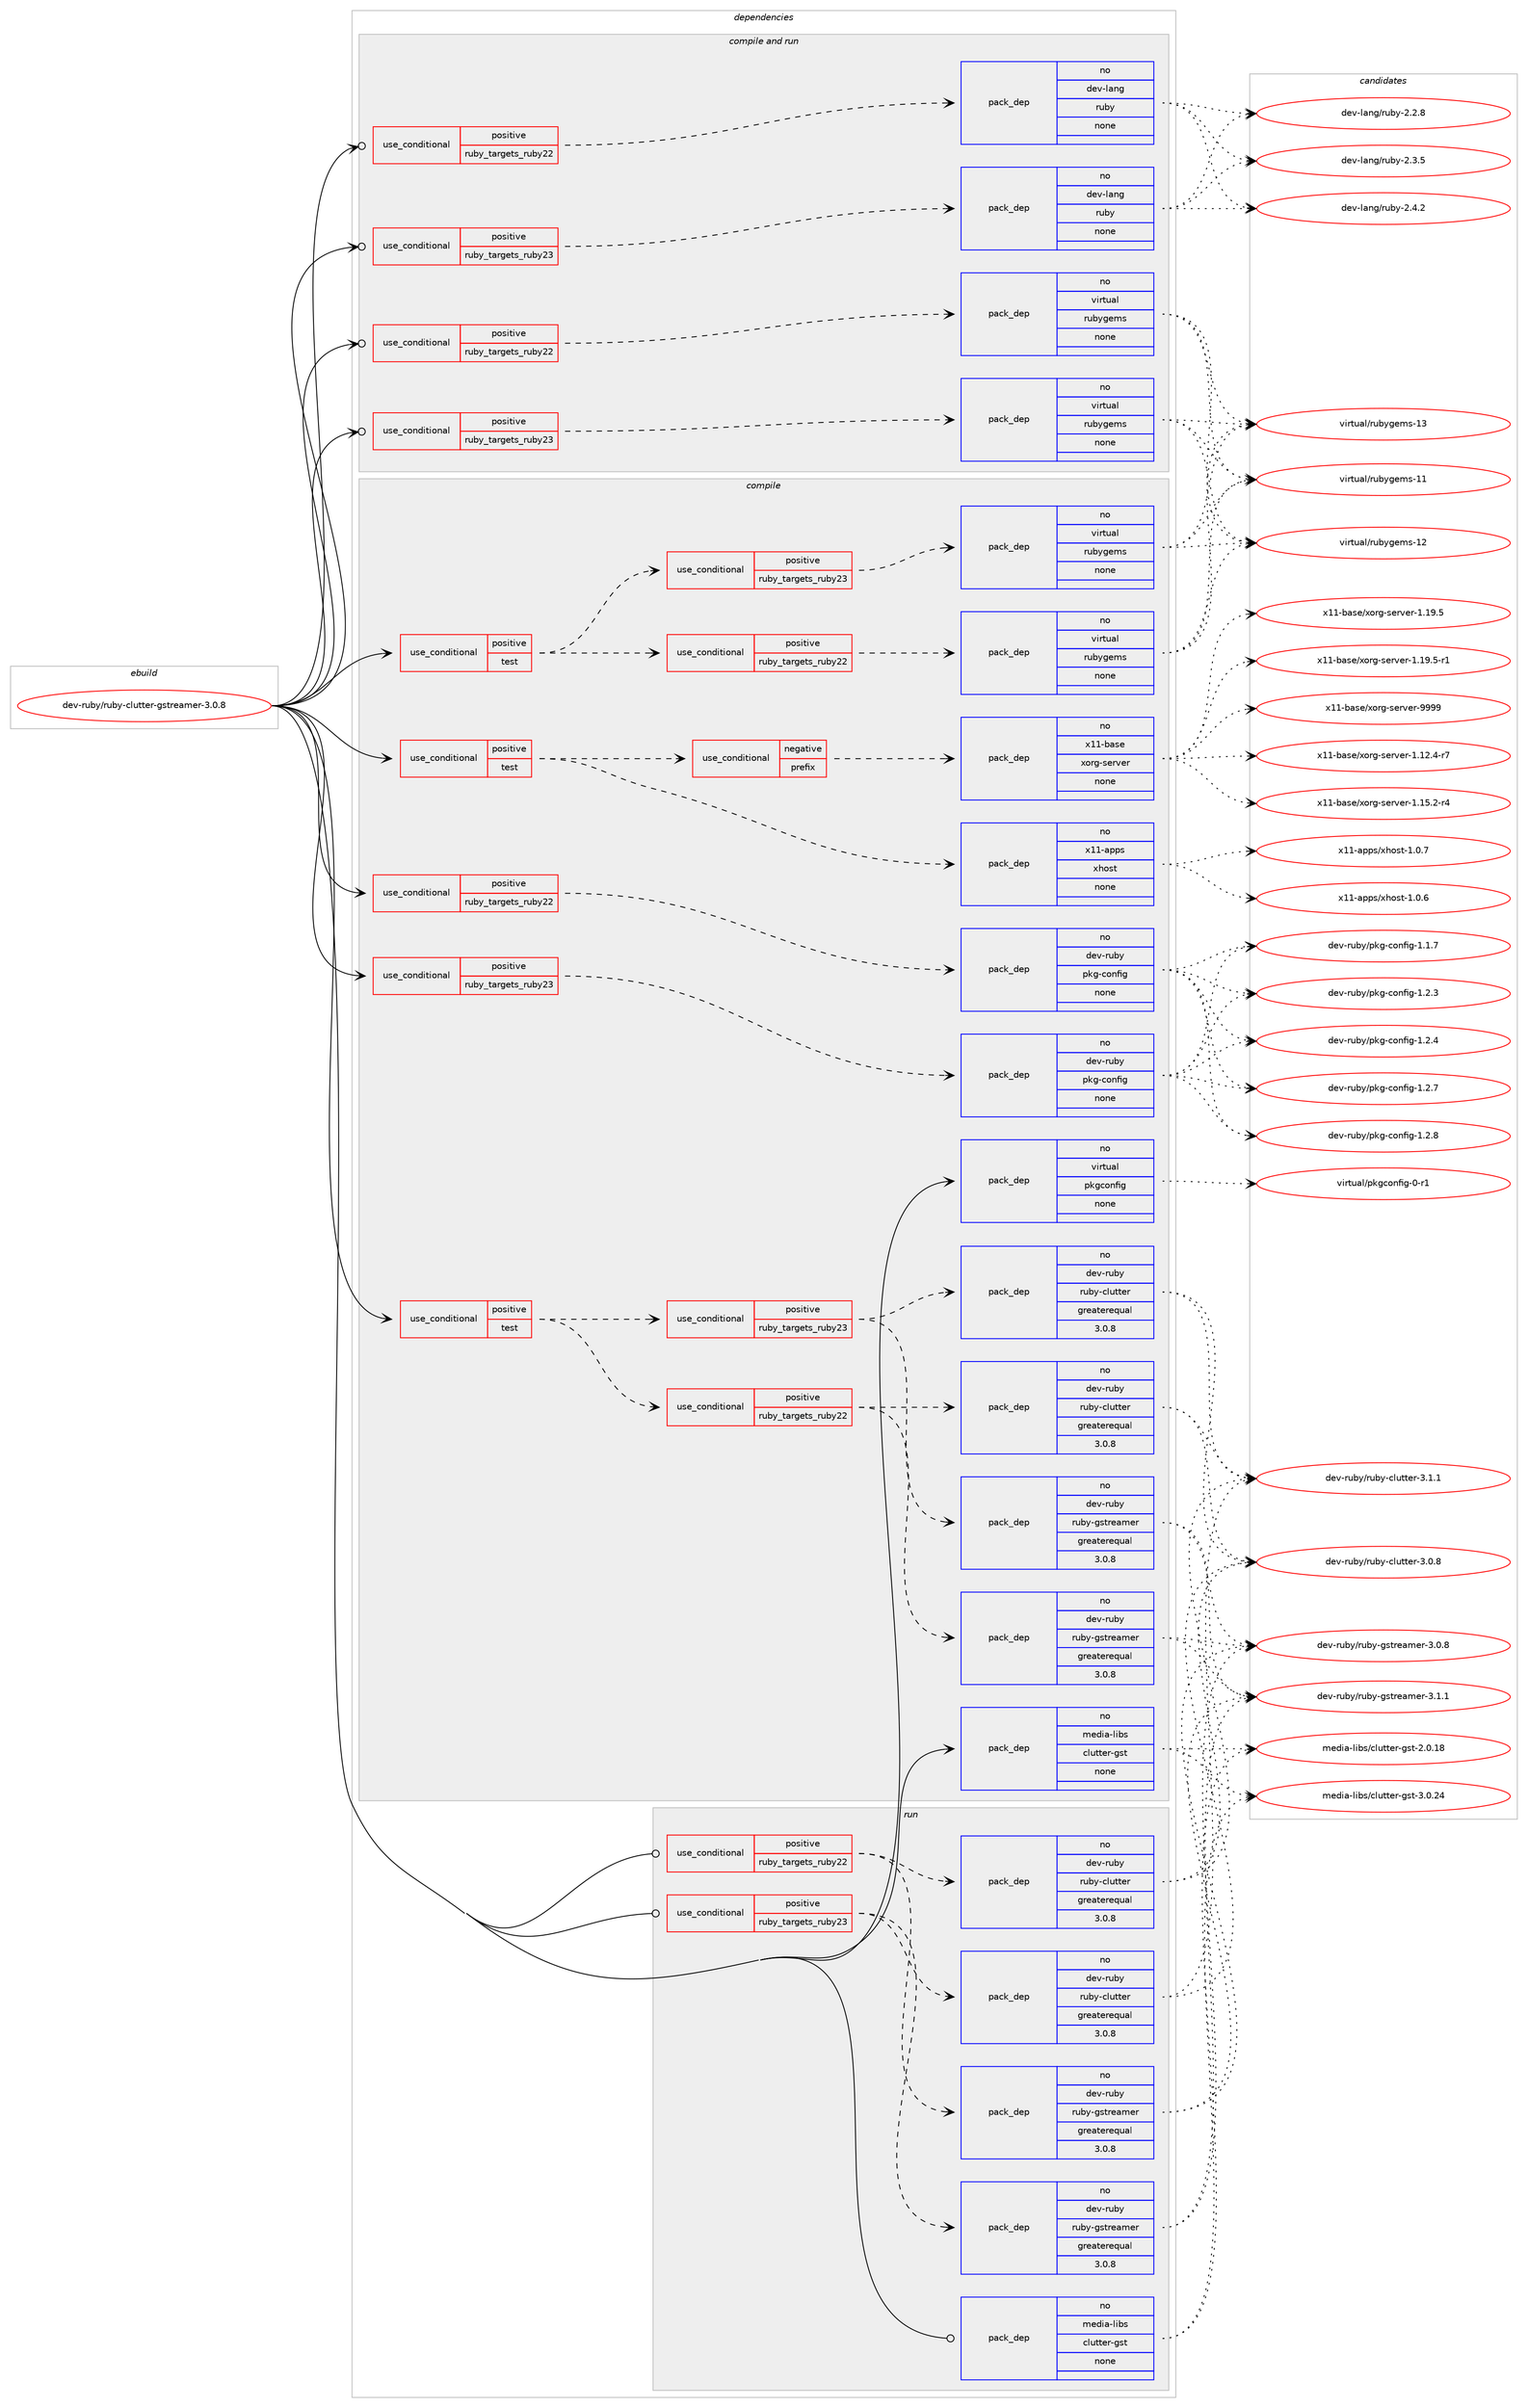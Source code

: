 digraph prolog {

# *************
# Graph options
# *************

newrank=true;
concentrate=true;
compound=true;
graph [rankdir=LR,fontname=Helvetica,fontsize=10,ranksep=1.5];#, ranksep=2.5, nodesep=0.2];
edge  [arrowhead=vee];
node  [fontname=Helvetica,fontsize=10];

# **********
# The ebuild
# **********

subgraph cluster_leftcol {
color=gray;
rank=same;
label=<<i>ebuild</i>>;
id [label="dev-ruby/ruby-clutter-gstreamer-3.0.8", color=red, width=4, href="../dev-ruby/ruby-clutter-gstreamer-3.0.8.svg"];
}

# ****************
# The dependencies
# ****************

subgraph cluster_midcol {
color=gray;
label=<<i>dependencies</i>>;
subgraph cluster_compile {
fillcolor="#eeeeee";
style=filled;
label=<<i>compile</i>>;
subgraph cond70586 {
dependency265641 [label=<<TABLE BORDER="0" CELLBORDER="1" CELLSPACING="0" CELLPADDING="4"><TR><TD ROWSPAN="3" CELLPADDING="10">use_conditional</TD></TR><TR><TD>positive</TD></TR><TR><TD>ruby_targets_ruby22</TD></TR></TABLE>>, shape=none, color=red];
subgraph pack190941 {
dependency265642 [label=<<TABLE BORDER="0" CELLBORDER="1" CELLSPACING="0" CELLPADDING="4" WIDTH="220"><TR><TD ROWSPAN="6" CELLPADDING="30">pack_dep</TD></TR><TR><TD WIDTH="110">no</TD></TR><TR><TD>dev-ruby</TD></TR><TR><TD>pkg-config</TD></TR><TR><TD>none</TD></TR><TR><TD></TD></TR></TABLE>>, shape=none, color=blue];
}
dependency265641:e -> dependency265642:w [weight=20,style="dashed",arrowhead="vee"];
}
id:e -> dependency265641:w [weight=20,style="solid",arrowhead="vee"];
subgraph cond70587 {
dependency265643 [label=<<TABLE BORDER="0" CELLBORDER="1" CELLSPACING="0" CELLPADDING="4"><TR><TD ROWSPAN="3" CELLPADDING="10">use_conditional</TD></TR><TR><TD>positive</TD></TR><TR><TD>ruby_targets_ruby23</TD></TR></TABLE>>, shape=none, color=red];
subgraph pack190942 {
dependency265644 [label=<<TABLE BORDER="0" CELLBORDER="1" CELLSPACING="0" CELLPADDING="4" WIDTH="220"><TR><TD ROWSPAN="6" CELLPADDING="30">pack_dep</TD></TR><TR><TD WIDTH="110">no</TD></TR><TR><TD>dev-ruby</TD></TR><TR><TD>pkg-config</TD></TR><TR><TD>none</TD></TR><TR><TD></TD></TR></TABLE>>, shape=none, color=blue];
}
dependency265643:e -> dependency265644:w [weight=20,style="dashed",arrowhead="vee"];
}
id:e -> dependency265643:w [weight=20,style="solid",arrowhead="vee"];
subgraph cond70588 {
dependency265645 [label=<<TABLE BORDER="0" CELLBORDER="1" CELLSPACING="0" CELLPADDING="4"><TR><TD ROWSPAN="3" CELLPADDING="10">use_conditional</TD></TR><TR><TD>positive</TD></TR><TR><TD>test</TD></TR></TABLE>>, shape=none, color=red];
subgraph cond70589 {
dependency265646 [label=<<TABLE BORDER="0" CELLBORDER="1" CELLSPACING="0" CELLPADDING="4"><TR><TD ROWSPAN="3" CELLPADDING="10">use_conditional</TD></TR><TR><TD>negative</TD></TR><TR><TD>prefix</TD></TR></TABLE>>, shape=none, color=red];
subgraph pack190943 {
dependency265647 [label=<<TABLE BORDER="0" CELLBORDER="1" CELLSPACING="0" CELLPADDING="4" WIDTH="220"><TR><TD ROWSPAN="6" CELLPADDING="30">pack_dep</TD></TR><TR><TD WIDTH="110">no</TD></TR><TR><TD>x11-base</TD></TR><TR><TD>xorg-server</TD></TR><TR><TD>none</TD></TR><TR><TD></TD></TR></TABLE>>, shape=none, color=blue];
}
dependency265646:e -> dependency265647:w [weight=20,style="dashed",arrowhead="vee"];
}
dependency265645:e -> dependency265646:w [weight=20,style="dashed",arrowhead="vee"];
subgraph pack190944 {
dependency265648 [label=<<TABLE BORDER="0" CELLBORDER="1" CELLSPACING="0" CELLPADDING="4" WIDTH="220"><TR><TD ROWSPAN="6" CELLPADDING="30">pack_dep</TD></TR><TR><TD WIDTH="110">no</TD></TR><TR><TD>x11-apps</TD></TR><TR><TD>xhost</TD></TR><TR><TD>none</TD></TR><TR><TD></TD></TR></TABLE>>, shape=none, color=blue];
}
dependency265645:e -> dependency265648:w [weight=20,style="dashed",arrowhead="vee"];
}
id:e -> dependency265645:w [weight=20,style="solid",arrowhead="vee"];
subgraph cond70590 {
dependency265649 [label=<<TABLE BORDER="0" CELLBORDER="1" CELLSPACING="0" CELLPADDING="4"><TR><TD ROWSPAN="3" CELLPADDING="10">use_conditional</TD></TR><TR><TD>positive</TD></TR><TR><TD>test</TD></TR></TABLE>>, shape=none, color=red];
subgraph cond70591 {
dependency265650 [label=<<TABLE BORDER="0" CELLBORDER="1" CELLSPACING="0" CELLPADDING="4"><TR><TD ROWSPAN="3" CELLPADDING="10">use_conditional</TD></TR><TR><TD>positive</TD></TR><TR><TD>ruby_targets_ruby22</TD></TR></TABLE>>, shape=none, color=red];
subgraph pack190945 {
dependency265651 [label=<<TABLE BORDER="0" CELLBORDER="1" CELLSPACING="0" CELLPADDING="4" WIDTH="220"><TR><TD ROWSPAN="6" CELLPADDING="30">pack_dep</TD></TR><TR><TD WIDTH="110">no</TD></TR><TR><TD>dev-ruby</TD></TR><TR><TD>ruby-clutter</TD></TR><TR><TD>greaterequal</TD></TR><TR><TD>3.0.8</TD></TR></TABLE>>, shape=none, color=blue];
}
dependency265650:e -> dependency265651:w [weight=20,style="dashed",arrowhead="vee"];
subgraph pack190946 {
dependency265652 [label=<<TABLE BORDER="0" CELLBORDER="1" CELLSPACING="0" CELLPADDING="4" WIDTH="220"><TR><TD ROWSPAN="6" CELLPADDING="30">pack_dep</TD></TR><TR><TD WIDTH="110">no</TD></TR><TR><TD>dev-ruby</TD></TR><TR><TD>ruby-gstreamer</TD></TR><TR><TD>greaterequal</TD></TR><TR><TD>3.0.8</TD></TR></TABLE>>, shape=none, color=blue];
}
dependency265650:e -> dependency265652:w [weight=20,style="dashed",arrowhead="vee"];
}
dependency265649:e -> dependency265650:w [weight=20,style="dashed",arrowhead="vee"];
subgraph cond70592 {
dependency265653 [label=<<TABLE BORDER="0" CELLBORDER="1" CELLSPACING="0" CELLPADDING="4"><TR><TD ROWSPAN="3" CELLPADDING="10">use_conditional</TD></TR><TR><TD>positive</TD></TR><TR><TD>ruby_targets_ruby23</TD></TR></TABLE>>, shape=none, color=red];
subgraph pack190947 {
dependency265654 [label=<<TABLE BORDER="0" CELLBORDER="1" CELLSPACING="0" CELLPADDING="4" WIDTH="220"><TR><TD ROWSPAN="6" CELLPADDING="30">pack_dep</TD></TR><TR><TD WIDTH="110">no</TD></TR><TR><TD>dev-ruby</TD></TR><TR><TD>ruby-clutter</TD></TR><TR><TD>greaterequal</TD></TR><TR><TD>3.0.8</TD></TR></TABLE>>, shape=none, color=blue];
}
dependency265653:e -> dependency265654:w [weight=20,style="dashed",arrowhead="vee"];
subgraph pack190948 {
dependency265655 [label=<<TABLE BORDER="0" CELLBORDER="1" CELLSPACING="0" CELLPADDING="4" WIDTH="220"><TR><TD ROWSPAN="6" CELLPADDING="30">pack_dep</TD></TR><TR><TD WIDTH="110">no</TD></TR><TR><TD>dev-ruby</TD></TR><TR><TD>ruby-gstreamer</TD></TR><TR><TD>greaterequal</TD></TR><TR><TD>3.0.8</TD></TR></TABLE>>, shape=none, color=blue];
}
dependency265653:e -> dependency265655:w [weight=20,style="dashed",arrowhead="vee"];
}
dependency265649:e -> dependency265653:w [weight=20,style="dashed",arrowhead="vee"];
}
id:e -> dependency265649:w [weight=20,style="solid",arrowhead="vee"];
subgraph cond70593 {
dependency265656 [label=<<TABLE BORDER="0" CELLBORDER="1" CELLSPACING="0" CELLPADDING="4"><TR><TD ROWSPAN="3" CELLPADDING="10">use_conditional</TD></TR><TR><TD>positive</TD></TR><TR><TD>test</TD></TR></TABLE>>, shape=none, color=red];
subgraph cond70594 {
dependency265657 [label=<<TABLE BORDER="0" CELLBORDER="1" CELLSPACING="0" CELLPADDING="4"><TR><TD ROWSPAN="3" CELLPADDING="10">use_conditional</TD></TR><TR><TD>positive</TD></TR><TR><TD>ruby_targets_ruby22</TD></TR></TABLE>>, shape=none, color=red];
subgraph pack190949 {
dependency265658 [label=<<TABLE BORDER="0" CELLBORDER="1" CELLSPACING="0" CELLPADDING="4" WIDTH="220"><TR><TD ROWSPAN="6" CELLPADDING="30">pack_dep</TD></TR><TR><TD WIDTH="110">no</TD></TR><TR><TD>virtual</TD></TR><TR><TD>rubygems</TD></TR><TR><TD>none</TD></TR><TR><TD></TD></TR></TABLE>>, shape=none, color=blue];
}
dependency265657:e -> dependency265658:w [weight=20,style="dashed",arrowhead="vee"];
}
dependency265656:e -> dependency265657:w [weight=20,style="dashed",arrowhead="vee"];
subgraph cond70595 {
dependency265659 [label=<<TABLE BORDER="0" CELLBORDER="1" CELLSPACING="0" CELLPADDING="4"><TR><TD ROWSPAN="3" CELLPADDING="10">use_conditional</TD></TR><TR><TD>positive</TD></TR><TR><TD>ruby_targets_ruby23</TD></TR></TABLE>>, shape=none, color=red];
subgraph pack190950 {
dependency265660 [label=<<TABLE BORDER="0" CELLBORDER="1" CELLSPACING="0" CELLPADDING="4" WIDTH="220"><TR><TD ROWSPAN="6" CELLPADDING="30">pack_dep</TD></TR><TR><TD WIDTH="110">no</TD></TR><TR><TD>virtual</TD></TR><TR><TD>rubygems</TD></TR><TR><TD>none</TD></TR><TR><TD></TD></TR></TABLE>>, shape=none, color=blue];
}
dependency265659:e -> dependency265660:w [weight=20,style="dashed",arrowhead="vee"];
}
dependency265656:e -> dependency265659:w [weight=20,style="dashed",arrowhead="vee"];
}
id:e -> dependency265656:w [weight=20,style="solid",arrowhead="vee"];
subgraph pack190951 {
dependency265661 [label=<<TABLE BORDER="0" CELLBORDER="1" CELLSPACING="0" CELLPADDING="4" WIDTH="220"><TR><TD ROWSPAN="6" CELLPADDING="30">pack_dep</TD></TR><TR><TD WIDTH="110">no</TD></TR><TR><TD>media-libs</TD></TR><TR><TD>clutter-gst</TD></TR><TR><TD>none</TD></TR><TR><TD></TD></TR></TABLE>>, shape=none, color=blue];
}
id:e -> dependency265661:w [weight=20,style="solid",arrowhead="vee"];
subgraph pack190952 {
dependency265662 [label=<<TABLE BORDER="0" CELLBORDER="1" CELLSPACING="0" CELLPADDING="4" WIDTH="220"><TR><TD ROWSPAN="6" CELLPADDING="30">pack_dep</TD></TR><TR><TD WIDTH="110">no</TD></TR><TR><TD>virtual</TD></TR><TR><TD>pkgconfig</TD></TR><TR><TD>none</TD></TR><TR><TD></TD></TR></TABLE>>, shape=none, color=blue];
}
id:e -> dependency265662:w [weight=20,style="solid",arrowhead="vee"];
}
subgraph cluster_compileandrun {
fillcolor="#eeeeee";
style=filled;
label=<<i>compile and run</i>>;
subgraph cond70596 {
dependency265663 [label=<<TABLE BORDER="0" CELLBORDER="1" CELLSPACING="0" CELLPADDING="4"><TR><TD ROWSPAN="3" CELLPADDING="10">use_conditional</TD></TR><TR><TD>positive</TD></TR><TR><TD>ruby_targets_ruby22</TD></TR></TABLE>>, shape=none, color=red];
subgraph pack190953 {
dependency265664 [label=<<TABLE BORDER="0" CELLBORDER="1" CELLSPACING="0" CELLPADDING="4" WIDTH="220"><TR><TD ROWSPAN="6" CELLPADDING="30">pack_dep</TD></TR><TR><TD WIDTH="110">no</TD></TR><TR><TD>dev-lang</TD></TR><TR><TD>ruby</TD></TR><TR><TD>none</TD></TR><TR><TD></TD></TR></TABLE>>, shape=none, color=blue];
}
dependency265663:e -> dependency265664:w [weight=20,style="dashed",arrowhead="vee"];
}
id:e -> dependency265663:w [weight=20,style="solid",arrowhead="odotvee"];
subgraph cond70597 {
dependency265665 [label=<<TABLE BORDER="0" CELLBORDER="1" CELLSPACING="0" CELLPADDING="4"><TR><TD ROWSPAN="3" CELLPADDING="10">use_conditional</TD></TR><TR><TD>positive</TD></TR><TR><TD>ruby_targets_ruby22</TD></TR></TABLE>>, shape=none, color=red];
subgraph pack190954 {
dependency265666 [label=<<TABLE BORDER="0" CELLBORDER="1" CELLSPACING="0" CELLPADDING="4" WIDTH="220"><TR><TD ROWSPAN="6" CELLPADDING="30">pack_dep</TD></TR><TR><TD WIDTH="110">no</TD></TR><TR><TD>virtual</TD></TR><TR><TD>rubygems</TD></TR><TR><TD>none</TD></TR><TR><TD></TD></TR></TABLE>>, shape=none, color=blue];
}
dependency265665:e -> dependency265666:w [weight=20,style="dashed",arrowhead="vee"];
}
id:e -> dependency265665:w [weight=20,style="solid",arrowhead="odotvee"];
subgraph cond70598 {
dependency265667 [label=<<TABLE BORDER="0" CELLBORDER="1" CELLSPACING="0" CELLPADDING="4"><TR><TD ROWSPAN="3" CELLPADDING="10">use_conditional</TD></TR><TR><TD>positive</TD></TR><TR><TD>ruby_targets_ruby23</TD></TR></TABLE>>, shape=none, color=red];
subgraph pack190955 {
dependency265668 [label=<<TABLE BORDER="0" CELLBORDER="1" CELLSPACING="0" CELLPADDING="4" WIDTH="220"><TR><TD ROWSPAN="6" CELLPADDING="30">pack_dep</TD></TR><TR><TD WIDTH="110">no</TD></TR><TR><TD>dev-lang</TD></TR><TR><TD>ruby</TD></TR><TR><TD>none</TD></TR><TR><TD></TD></TR></TABLE>>, shape=none, color=blue];
}
dependency265667:e -> dependency265668:w [weight=20,style="dashed",arrowhead="vee"];
}
id:e -> dependency265667:w [weight=20,style="solid",arrowhead="odotvee"];
subgraph cond70599 {
dependency265669 [label=<<TABLE BORDER="0" CELLBORDER="1" CELLSPACING="0" CELLPADDING="4"><TR><TD ROWSPAN="3" CELLPADDING="10">use_conditional</TD></TR><TR><TD>positive</TD></TR><TR><TD>ruby_targets_ruby23</TD></TR></TABLE>>, shape=none, color=red];
subgraph pack190956 {
dependency265670 [label=<<TABLE BORDER="0" CELLBORDER="1" CELLSPACING="0" CELLPADDING="4" WIDTH="220"><TR><TD ROWSPAN="6" CELLPADDING="30">pack_dep</TD></TR><TR><TD WIDTH="110">no</TD></TR><TR><TD>virtual</TD></TR><TR><TD>rubygems</TD></TR><TR><TD>none</TD></TR><TR><TD></TD></TR></TABLE>>, shape=none, color=blue];
}
dependency265669:e -> dependency265670:w [weight=20,style="dashed",arrowhead="vee"];
}
id:e -> dependency265669:w [weight=20,style="solid",arrowhead="odotvee"];
}
subgraph cluster_run {
fillcolor="#eeeeee";
style=filled;
label=<<i>run</i>>;
subgraph cond70600 {
dependency265671 [label=<<TABLE BORDER="0" CELLBORDER="1" CELLSPACING="0" CELLPADDING="4"><TR><TD ROWSPAN="3" CELLPADDING="10">use_conditional</TD></TR><TR><TD>positive</TD></TR><TR><TD>ruby_targets_ruby22</TD></TR></TABLE>>, shape=none, color=red];
subgraph pack190957 {
dependency265672 [label=<<TABLE BORDER="0" CELLBORDER="1" CELLSPACING="0" CELLPADDING="4" WIDTH="220"><TR><TD ROWSPAN="6" CELLPADDING="30">pack_dep</TD></TR><TR><TD WIDTH="110">no</TD></TR><TR><TD>dev-ruby</TD></TR><TR><TD>ruby-clutter</TD></TR><TR><TD>greaterequal</TD></TR><TR><TD>3.0.8</TD></TR></TABLE>>, shape=none, color=blue];
}
dependency265671:e -> dependency265672:w [weight=20,style="dashed",arrowhead="vee"];
subgraph pack190958 {
dependency265673 [label=<<TABLE BORDER="0" CELLBORDER="1" CELLSPACING="0" CELLPADDING="4" WIDTH="220"><TR><TD ROWSPAN="6" CELLPADDING="30">pack_dep</TD></TR><TR><TD WIDTH="110">no</TD></TR><TR><TD>dev-ruby</TD></TR><TR><TD>ruby-gstreamer</TD></TR><TR><TD>greaterequal</TD></TR><TR><TD>3.0.8</TD></TR></TABLE>>, shape=none, color=blue];
}
dependency265671:e -> dependency265673:w [weight=20,style="dashed",arrowhead="vee"];
}
id:e -> dependency265671:w [weight=20,style="solid",arrowhead="odot"];
subgraph cond70601 {
dependency265674 [label=<<TABLE BORDER="0" CELLBORDER="1" CELLSPACING="0" CELLPADDING="4"><TR><TD ROWSPAN="3" CELLPADDING="10">use_conditional</TD></TR><TR><TD>positive</TD></TR><TR><TD>ruby_targets_ruby23</TD></TR></TABLE>>, shape=none, color=red];
subgraph pack190959 {
dependency265675 [label=<<TABLE BORDER="0" CELLBORDER="1" CELLSPACING="0" CELLPADDING="4" WIDTH="220"><TR><TD ROWSPAN="6" CELLPADDING="30">pack_dep</TD></TR><TR><TD WIDTH="110">no</TD></TR><TR><TD>dev-ruby</TD></TR><TR><TD>ruby-clutter</TD></TR><TR><TD>greaterequal</TD></TR><TR><TD>3.0.8</TD></TR></TABLE>>, shape=none, color=blue];
}
dependency265674:e -> dependency265675:w [weight=20,style="dashed",arrowhead="vee"];
subgraph pack190960 {
dependency265676 [label=<<TABLE BORDER="0" CELLBORDER="1" CELLSPACING="0" CELLPADDING="4" WIDTH="220"><TR><TD ROWSPAN="6" CELLPADDING="30">pack_dep</TD></TR><TR><TD WIDTH="110">no</TD></TR><TR><TD>dev-ruby</TD></TR><TR><TD>ruby-gstreamer</TD></TR><TR><TD>greaterequal</TD></TR><TR><TD>3.0.8</TD></TR></TABLE>>, shape=none, color=blue];
}
dependency265674:e -> dependency265676:w [weight=20,style="dashed",arrowhead="vee"];
}
id:e -> dependency265674:w [weight=20,style="solid",arrowhead="odot"];
subgraph pack190961 {
dependency265677 [label=<<TABLE BORDER="0" CELLBORDER="1" CELLSPACING="0" CELLPADDING="4" WIDTH="220"><TR><TD ROWSPAN="6" CELLPADDING="30">pack_dep</TD></TR><TR><TD WIDTH="110">no</TD></TR><TR><TD>media-libs</TD></TR><TR><TD>clutter-gst</TD></TR><TR><TD>none</TD></TR><TR><TD></TD></TR></TABLE>>, shape=none, color=blue];
}
id:e -> dependency265677:w [weight=20,style="solid",arrowhead="odot"];
}
}

# **************
# The candidates
# **************

subgraph cluster_choices {
rank=same;
color=gray;
label=<<i>candidates</i>>;

subgraph choice190941 {
color=black;
nodesep=1;
choice1001011184511411798121471121071034599111110102105103454946494655 [label="dev-ruby/pkg-config-1.1.7", color=red, width=4,href="../dev-ruby/pkg-config-1.1.7.svg"];
choice1001011184511411798121471121071034599111110102105103454946504651 [label="dev-ruby/pkg-config-1.2.3", color=red, width=4,href="../dev-ruby/pkg-config-1.2.3.svg"];
choice1001011184511411798121471121071034599111110102105103454946504652 [label="dev-ruby/pkg-config-1.2.4", color=red, width=4,href="../dev-ruby/pkg-config-1.2.4.svg"];
choice1001011184511411798121471121071034599111110102105103454946504655 [label="dev-ruby/pkg-config-1.2.7", color=red, width=4,href="../dev-ruby/pkg-config-1.2.7.svg"];
choice1001011184511411798121471121071034599111110102105103454946504656 [label="dev-ruby/pkg-config-1.2.8", color=red, width=4,href="../dev-ruby/pkg-config-1.2.8.svg"];
dependency265642:e -> choice1001011184511411798121471121071034599111110102105103454946494655:w [style=dotted,weight="100"];
dependency265642:e -> choice1001011184511411798121471121071034599111110102105103454946504651:w [style=dotted,weight="100"];
dependency265642:e -> choice1001011184511411798121471121071034599111110102105103454946504652:w [style=dotted,weight="100"];
dependency265642:e -> choice1001011184511411798121471121071034599111110102105103454946504655:w [style=dotted,weight="100"];
dependency265642:e -> choice1001011184511411798121471121071034599111110102105103454946504656:w [style=dotted,weight="100"];
}
subgraph choice190942 {
color=black;
nodesep=1;
choice1001011184511411798121471121071034599111110102105103454946494655 [label="dev-ruby/pkg-config-1.1.7", color=red, width=4,href="../dev-ruby/pkg-config-1.1.7.svg"];
choice1001011184511411798121471121071034599111110102105103454946504651 [label="dev-ruby/pkg-config-1.2.3", color=red, width=4,href="../dev-ruby/pkg-config-1.2.3.svg"];
choice1001011184511411798121471121071034599111110102105103454946504652 [label="dev-ruby/pkg-config-1.2.4", color=red, width=4,href="../dev-ruby/pkg-config-1.2.4.svg"];
choice1001011184511411798121471121071034599111110102105103454946504655 [label="dev-ruby/pkg-config-1.2.7", color=red, width=4,href="../dev-ruby/pkg-config-1.2.7.svg"];
choice1001011184511411798121471121071034599111110102105103454946504656 [label="dev-ruby/pkg-config-1.2.8", color=red, width=4,href="../dev-ruby/pkg-config-1.2.8.svg"];
dependency265644:e -> choice1001011184511411798121471121071034599111110102105103454946494655:w [style=dotted,weight="100"];
dependency265644:e -> choice1001011184511411798121471121071034599111110102105103454946504651:w [style=dotted,weight="100"];
dependency265644:e -> choice1001011184511411798121471121071034599111110102105103454946504652:w [style=dotted,weight="100"];
dependency265644:e -> choice1001011184511411798121471121071034599111110102105103454946504655:w [style=dotted,weight="100"];
dependency265644:e -> choice1001011184511411798121471121071034599111110102105103454946504656:w [style=dotted,weight="100"];
}
subgraph choice190943 {
color=black;
nodesep=1;
choice12049494598971151014712011111410345115101114118101114454946495046524511455 [label="x11-base/xorg-server-1.12.4-r7", color=red, width=4,href="../x11-base/xorg-server-1.12.4-r7.svg"];
choice12049494598971151014712011111410345115101114118101114454946495346504511452 [label="x11-base/xorg-server-1.15.2-r4", color=red, width=4,href="../x11-base/xorg-server-1.15.2-r4.svg"];
choice1204949459897115101471201111141034511510111411810111445494649574653 [label="x11-base/xorg-server-1.19.5", color=red, width=4,href="../x11-base/xorg-server-1.19.5.svg"];
choice12049494598971151014712011111410345115101114118101114454946495746534511449 [label="x11-base/xorg-server-1.19.5-r1", color=red, width=4,href="../x11-base/xorg-server-1.19.5-r1.svg"];
choice120494945989711510147120111114103451151011141181011144557575757 [label="x11-base/xorg-server-9999", color=red, width=4,href="../x11-base/xorg-server-9999.svg"];
dependency265647:e -> choice12049494598971151014712011111410345115101114118101114454946495046524511455:w [style=dotted,weight="100"];
dependency265647:e -> choice12049494598971151014712011111410345115101114118101114454946495346504511452:w [style=dotted,weight="100"];
dependency265647:e -> choice1204949459897115101471201111141034511510111411810111445494649574653:w [style=dotted,weight="100"];
dependency265647:e -> choice12049494598971151014712011111410345115101114118101114454946495746534511449:w [style=dotted,weight="100"];
dependency265647:e -> choice120494945989711510147120111114103451151011141181011144557575757:w [style=dotted,weight="100"];
}
subgraph choice190944 {
color=black;
nodesep=1;
choice1204949459711211211547120104111115116454946484654 [label="x11-apps/xhost-1.0.6", color=red, width=4,href="../x11-apps/xhost-1.0.6.svg"];
choice1204949459711211211547120104111115116454946484655 [label="x11-apps/xhost-1.0.7", color=red, width=4,href="../x11-apps/xhost-1.0.7.svg"];
dependency265648:e -> choice1204949459711211211547120104111115116454946484654:w [style=dotted,weight="100"];
dependency265648:e -> choice1204949459711211211547120104111115116454946484655:w [style=dotted,weight="100"];
}
subgraph choice190945 {
color=black;
nodesep=1;
choice100101118451141179812147114117981214599108117116116101114455146484656 [label="dev-ruby/ruby-clutter-3.0.8", color=red, width=4,href="../dev-ruby/ruby-clutter-3.0.8.svg"];
choice100101118451141179812147114117981214599108117116116101114455146494649 [label="dev-ruby/ruby-clutter-3.1.1", color=red, width=4,href="../dev-ruby/ruby-clutter-3.1.1.svg"];
dependency265651:e -> choice100101118451141179812147114117981214599108117116116101114455146484656:w [style=dotted,weight="100"];
dependency265651:e -> choice100101118451141179812147114117981214599108117116116101114455146494649:w [style=dotted,weight="100"];
}
subgraph choice190946 {
color=black;
nodesep=1;
choice100101118451141179812147114117981214510311511611410197109101114455146484656 [label="dev-ruby/ruby-gstreamer-3.0.8", color=red, width=4,href="../dev-ruby/ruby-gstreamer-3.0.8.svg"];
choice100101118451141179812147114117981214510311511611410197109101114455146494649 [label="dev-ruby/ruby-gstreamer-3.1.1", color=red, width=4,href="../dev-ruby/ruby-gstreamer-3.1.1.svg"];
dependency265652:e -> choice100101118451141179812147114117981214510311511611410197109101114455146484656:w [style=dotted,weight="100"];
dependency265652:e -> choice100101118451141179812147114117981214510311511611410197109101114455146494649:w [style=dotted,weight="100"];
}
subgraph choice190947 {
color=black;
nodesep=1;
choice100101118451141179812147114117981214599108117116116101114455146484656 [label="dev-ruby/ruby-clutter-3.0.8", color=red, width=4,href="../dev-ruby/ruby-clutter-3.0.8.svg"];
choice100101118451141179812147114117981214599108117116116101114455146494649 [label="dev-ruby/ruby-clutter-3.1.1", color=red, width=4,href="../dev-ruby/ruby-clutter-3.1.1.svg"];
dependency265654:e -> choice100101118451141179812147114117981214599108117116116101114455146484656:w [style=dotted,weight="100"];
dependency265654:e -> choice100101118451141179812147114117981214599108117116116101114455146494649:w [style=dotted,weight="100"];
}
subgraph choice190948 {
color=black;
nodesep=1;
choice100101118451141179812147114117981214510311511611410197109101114455146484656 [label="dev-ruby/ruby-gstreamer-3.0.8", color=red, width=4,href="../dev-ruby/ruby-gstreamer-3.0.8.svg"];
choice100101118451141179812147114117981214510311511611410197109101114455146494649 [label="dev-ruby/ruby-gstreamer-3.1.1", color=red, width=4,href="../dev-ruby/ruby-gstreamer-3.1.1.svg"];
dependency265655:e -> choice100101118451141179812147114117981214510311511611410197109101114455146484656:w [style=dotted,weight="100"];
dependency265655:e -> choice100101118451141179812147114117981214510311511611410197109101114455146494649:w [style=dotted,weight="100"];
}
subgraph choice190949 {
color=black;
nodesep=1;
choice118105114116117971084711411798121103101109115454949 [label="virtual/rubygems-11", color=red, width=4,href="../virtual/rubygems-11.svg"];
choice118105114116117971084711411798121103101109115454950 [label="virtual/rubygems-12", color=red, width=4,href="../virtual/rubygems-12.svg"];
choice118105114116117971084711411798121103101109115454951 [label="virtual/rubygems-13", color=red, width=4,href="../virtual/rubygems-13.svg"];
dependency265658:e -> choice118105114116117971084711411798121103101109115454949:w [style=dotted,weight="100"];
dependency265658:e -> choice118105114116117971084711411798121103101109115454950:w [style=dotted,weight="100"];
dependency265658:e -> choice118105114116117971084711411798121103101109115454951:w [style=dotted,weight="100"];
}
subgraph choice190950 {
color=black;
nodesep=1;
choice118105114116117971084711411798121103101109115454949 [label="virtual/rubygems-11", color=red, width=4,href="../virtual/rubygems-11.svg"];
choice118105114116117971084711411798121103101109115454950 [label="virtual/rubygems-12", color=red, width=4,href="../virtual/rubygems-12.svg"];
choice118105114116117971084711411798121103101109115454951 [label="virtual/rubygems-13", color=red, width=4,href="../virtual/rubygems-13.svg"];
dependency265660:e -> choice118105114116117971084711411798121103101109115454949:w [style=dotted,weight="100"];
dependency265660:e -> choice118105114116117971084711411798121103101109115454950:w [style=dotted,weight="100"];
dependency265660:e -> choice118105114116117971084711411798121103101109115454951:w [style=dotted,weight="100"];
}
subgraph choice190951 {
color=black;
nodesep=1;
choice10910110010597451081059811547991081171161161011144510311511645504648464956 [label="media-libs/clutter-gst-2.0.18", color=red, width=4,href="../media-libs/clutter-gst-2.0.18.svg"];
choice10910110010597451081059811547991081171161161011144510311511645514648465052 [label="media-libs/clutter-gst-3.0.24", color=red, width=4,href="../media-libs/clutter-gst-3.0.24.svg"];
dependency265661:e -> choice10910110010597451081059811547991081171161161011144510311511645504648464956:w [style=dotted,weight="100"];
dependency265661:e -> choice10910110010597451081059811547991081171161161011144510311511645514648465052:w [style=dotted,weight="100"];
}
subgraph choice190952 {
color=black;
nodesep=1;
choice11810511411611797108471121071039911111010210510345484511449 [label="virtual/pkgconfig-0-r1", color=red, width=4,href="../virtual/pkgconfig-0-r1.svg"];
dependency265662:e -> choice11810511411611797108471121071039911111010210510345484511449:w [style=dotted,weight="100"];
}
subgraph choice190953 {
color=black;
nodesep=1;
choice10010111845108971101034711411798121455046504656 [label="dev-lang/ruby-2.2.8", color=red, width=4,href="../dev-lang/ruby-2.2.8.svg"];
choice10010111845108971101034711411798121455046514653 [label="dev-lang/ruby-2.3.5", color=red, width=4,href="../dev-lang/ruby-2.3.5.svg"];
choice10010111845108971101034711411798121455046524650 [label="dev-lang/ruby-2.4.2", color=red, width=4,href="../dev-lang/ruby-2.4.2.svg"];
dependency265664:e -> choice10010111845108971101034711411798121455046504656:w [style=dotted,weight="100"];
dependency265664:e -> choice10010111845108971101034711411798121455046514653:w [style=dotted,weight="100"];
dependency265664:e -> choice10010111845108971101034711411798121455046524650:w [style=dotted,weight="100"];
}
subgraph choice190954 {
color=black;
nodesep=1;
choice118105114116117971084711411798121103101109115454949 [label="virtual/rubygems-11", color=red, width=4,href="../virtual/rubygems-11.svg"];
choice118105114116117971084711411798121103101109115454950 [label="virtual/rubygems-12", color=red, width=4,href="../virtual/rubygems-12.svg"];
choice118105114116117971084711411798121103101109115454951 [label="virtual/rubygems-13", color=red, width=4,href="../virtual/rubygems-13.svg"];
dependency265666:e -> choice118105114116117971084711411798121103101109115454949:w [style=dotted,weight="100"];
dependency265666:e -> choice118105114116117971084711411798121103101109115454950:w [style=dotted,weight="100"];
dependency265666:e -> choice118105114116117971084711411798121103101109115454951:w [style=dotted,weight="100"];
}
subgraph choice190955 {
color=black;
nodesep=1;
choice10010111845108971101034711411798121455046504656 [label="dev-lang/ruby-2.2.8", color=red, width=4,href="../dev-lang/ruby-2.2.8.svg"];
choice10010111845108971101034711411798121455046514653 [label="dev-lang/ruby-2.3.5", color=red, width=4,href="../dev-lang/ruby-2.3.5.svg"];
choice10010111845108971101034711411798121455046524650 [label="dev-lang/ruby-2.4.2", color=red, width=4,href="../dev-lang/ruby-2.4.2.svg"];
dependency265668:e -> choice10010111845108971101034711411798121455046504656:w [style=dotted,weight="100"];
dependency265668:e -> choice10010111845108971101034711411798121455046514653:w [style=dotted,weight="100"];
dependency265668:e -> choice10010111845108971101034711411798121455046524650:w [style=dotted,weight="100"];
}
subgraph choice190956 {
color=black;
nodesep=1;
choice118105114116117971084711411798121103101109115454949 [label="virtual/rubygems-11", color=red, width=4,href="../virtual/rubygems-11.svg"];
choice118105114116117971084711411798121103101109115454950 [label="virtual/rubygems-12", color=red, width=4,href="../virtual/rubygems-12.svg"];
choice118105114116117971084711411798121103101109115454951 [label="virtual/rubygems-13", color=red, width=4,href="../virtual/rubygems-13.svg"];
dependency265670:e -> choice118105114116117971084711411798121103101109115454949:w [style=dotted,weight="100"];
dependency265670:e -> choice118105114116117971084711411798121103101109115454950:w [style=dotted,weight="100"];
dependency265670:e -> choice118105114116117971084711411798121103101109115454951:w [style=dotted,weight="100"];
}
subgraph choice190957 {
color=black;
nodesep=1;
choice100101118451141179812147114117981214599108117116116101114455146484656 [label="dev-ruby/ruby-clutter-3.0.8", color=red, width=4,href="../dev-ruby/ruby-clutter-3.0.8.svg"];
choice100101118451141179812147114117981214599108117116116101114455146494649 [label="dev-ruby/ruby-clutter-3.1.1", color=red, width=4,href="../dev-ruby/ruby-clutter-3.1.1.svg"];
dependency265672:e -> choice100101118451141179812147114117981214599108117116116101114455146484656:w [style=dotted,weight="100"];
dependency265672:e -> choice100101118451141179812147114117981214599108117116116101114455146494649:w [style=dotted,weight="100"];
}
subgraph choice190958 {
color=black;
nodesep=1;
choice100101118451141179812147114117981214510311511611410197109101114455146484656 [label="dev-ruby/ruby-gstreamer-3.0.8", color=red, width=4,href="../dev-ruby/ruby-gstreamer-3.0.8.svg"];
choice100101118451141179812147114117981214510311511611410197109101114455146494649 [label="dev-ruby/ruby-gstreamer-3.1.1", color=red, width=4,href="../dev-ruby/ruby-gstreamer-3.1.1.svg"];
dependency265673:e -> choice100101118451141179812147114117981214510311511611410197109101114455146484656:w [style=dotted,weight="100"];
dependency265673:e -> choice100101118451141179812147114117981214510311511611410197109101114455146494649:w [style=dotted,weight="100"];
}
subgraph choice190959 {
color=black;
nodesep=1;
choice100101118451141179812147114117981214599108117116116101114455146484656 [label="dev-ruby/ruby-clutter-3.0.8", color=red, width=4,href="../dev-ruby/ruby-clutter-3.0.8.svg"];
choice100101118451141179812147114117981214599108117116116101114455146494649 [label="dev-ruby/ruby-clutter-3.1.1", color=red, width=4,href="../dev-ruby/ruby-clutter-3.1.1.svg"];
dependency265675:e -> choice100101118451141179812147114117981214599108117116116101114455146484656:w [style=dotted,weight="100"];
dependency265675:e -> choice100101118451141179812147114117981214599108117116116101114455146494649:w [style=dotted,weight="100"];
}
subgraph choice190960 {
color=black;
nodesep=1;
choice100101118451141179812147114117981214510311511611410197109101114455146484656 [label="dev-ruby/ruby-gstreamer-3.0.8", color=red, width=4,href="../dev-ruby/ruby-gstreamer-3.0.8.svg"];
choice100101118451141179812147114117981214510311511611410197109101114455146494649 [label="dev-ruby/ruby-gstreamer-3.1.1", color=red, width=4,href="../dev-ruby/ruby-gstreamer-3.1.1.svg"];
dependency265676:e -> choice100101118451141179812147114117981214510311511611410197109101114455146484656:w [style=dotted,weight="100"];
dependency265676:e -> choice100101118451141179812147114117981214510311511611410197109101114455146494649:w [style=dotted,weight="100"];
}
subgraph choice190961 {
color=black;
nodesep=1;
choice10910110010597451081059811547991081171161161011144510311511645504648464956 [label="media-libs/clutter-gst-2.0.18", color=red, width=4,href="../media-libs/clutter-gst-2.0.18.svg"];
choice10910110010597451081059811547991081171161161011144510311511645514648465052 [label="media-libs/clutter-gst-3.0.24", color=red, width=4,href="../media-libs/clutter-gst-3.0.24.svg"];
dependency265677:e -> choice10910110010597451081059811547991081171161161011144510311511645504648464956:w [style=dotted,weight="100"];
dependency265677:e -> choice10910110010597451081059811547991081171161161011144510311511645514648465052:w [style=dotted,weight="100"];
}
}

}
